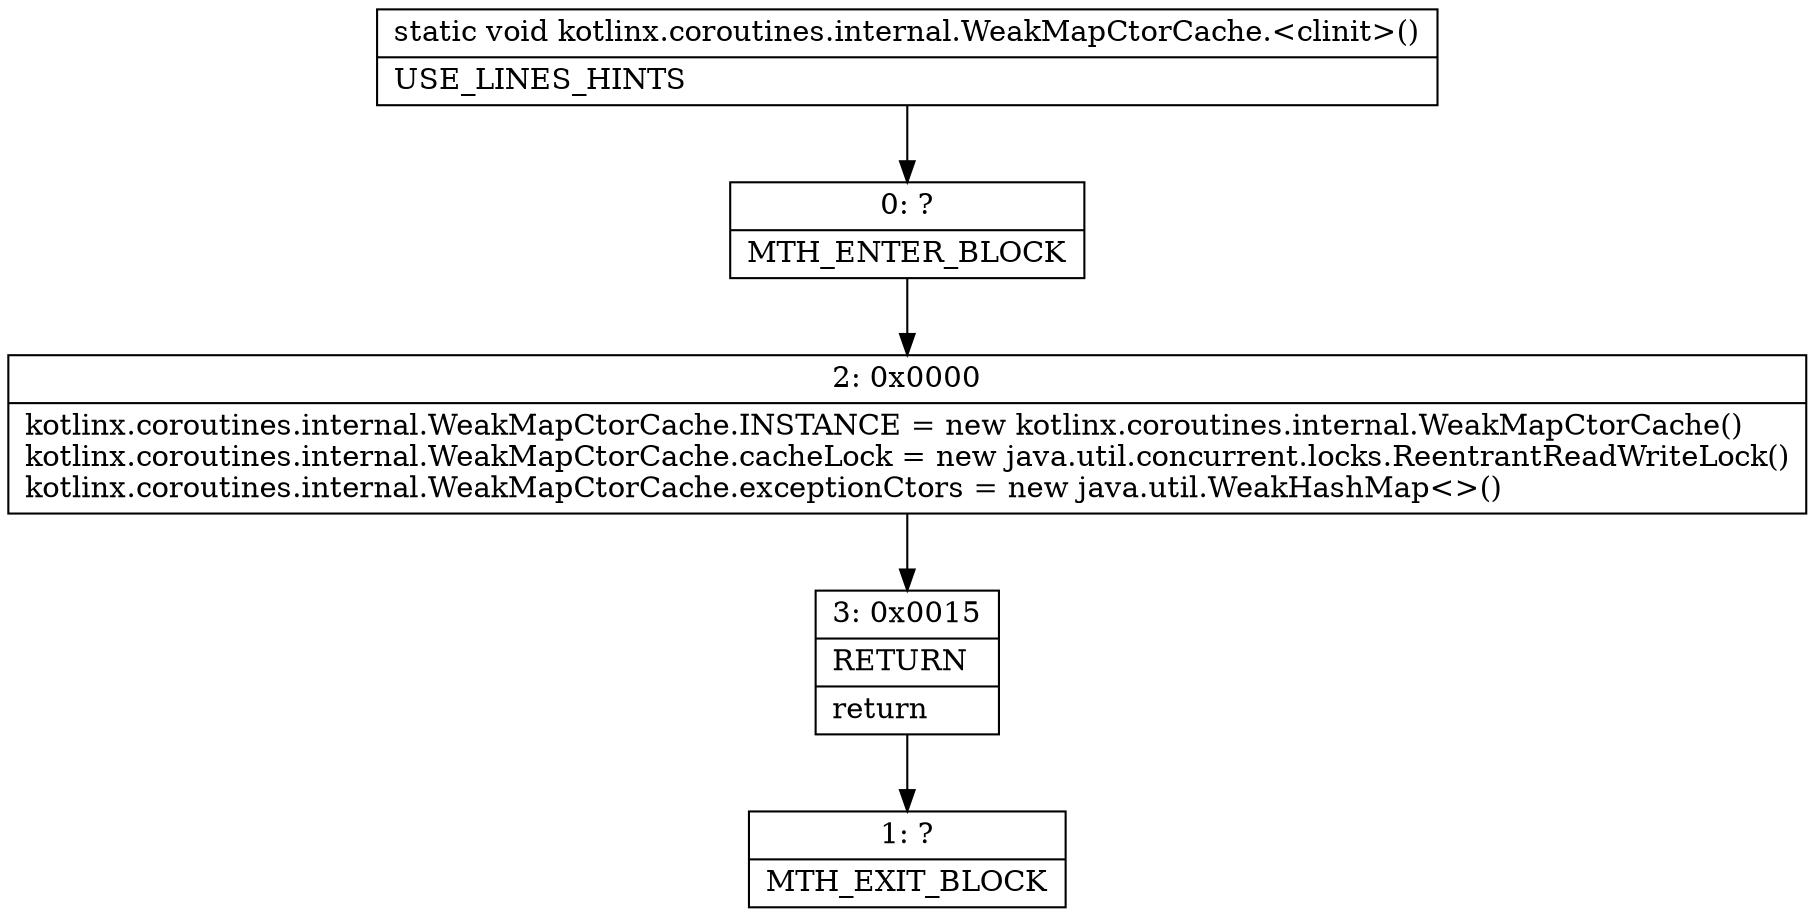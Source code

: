 digraph "CFG forkotlinx.coroutines.internal.WeakMapCtorCache.\<clinit\>()V" {
Node_0 [shape=record,label="{0\:\ ?|MTH_ENTER_BLOCK\l}"];
Node_2 [shape=record,label="{2\:\ 0x0000|kotlinx.coroutines.internal.WeakMapCtorCache.INSTANCE = new kotlinx.coroutines.internal.WeakMapCtorCache()\lkotlinx.coroutines.internal.WeakMapCtorCache.cacheLock = new java.util.concurrent.locks.ReentrantReadWriteLock()\lkotlinx.coroutines.internal.WeakMapCtorCache.exceptionCtors = new java.util.WeakHashMap\<\>()\l}"];
Node_3 [shape=record,label="{3\:\ 0x0015|RETURN\l|return\l}"];
Node_1 [shape=record,label="{1\:\ ?|MTH_EXIT_BLOCK\l}"];
MethodNode[shape=record,label="{static void kotlinx.coroutines.internal.WeakMapCtorCache.\<clinit\>()  | USE_LINES_HINTS\l}"];
MethodNode -> Node_0;Node_0 -> Node_2;
Node_2 -> Node_3;
Node_3 -> Node_1;
}

